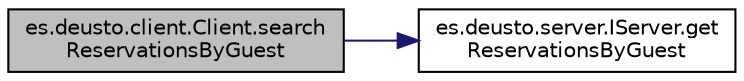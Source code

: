 digraph "es.deusto.client.Client.searchReservationsByGuest"
{
 // LATEX_PDF_SIZE
  edge [fontname="Helvetica",fontsize="10",labelfontname="Helvetica",labelfontsize="10"];
  node [fontname="Helvetica",fontsize="10",shape=record];
  rankdir="LR";
  Node1019 [label="es.deusto.client.Client.search\lReservationsByGuest",height=0.2,width=0.4,color="black", fillcolor="grey75", style="filled", fontcolor="black",tooltip=" "];
  Node1019 -> Node1020 [color="midnightblue",fontsize="10",style="solid",fontname="Helvetica"];
  Node1020 [label="es.deusto.server.IServer.get\lReservationsByGuest",height=0.2,width=0.4,color="black", fillcolor="white", style="filled",URL="$interfacees_1_1deusto_1_1server_1_1_i_server.html#a21f866c368fc268a18c33408f693d665",tooltip=" "];
}

